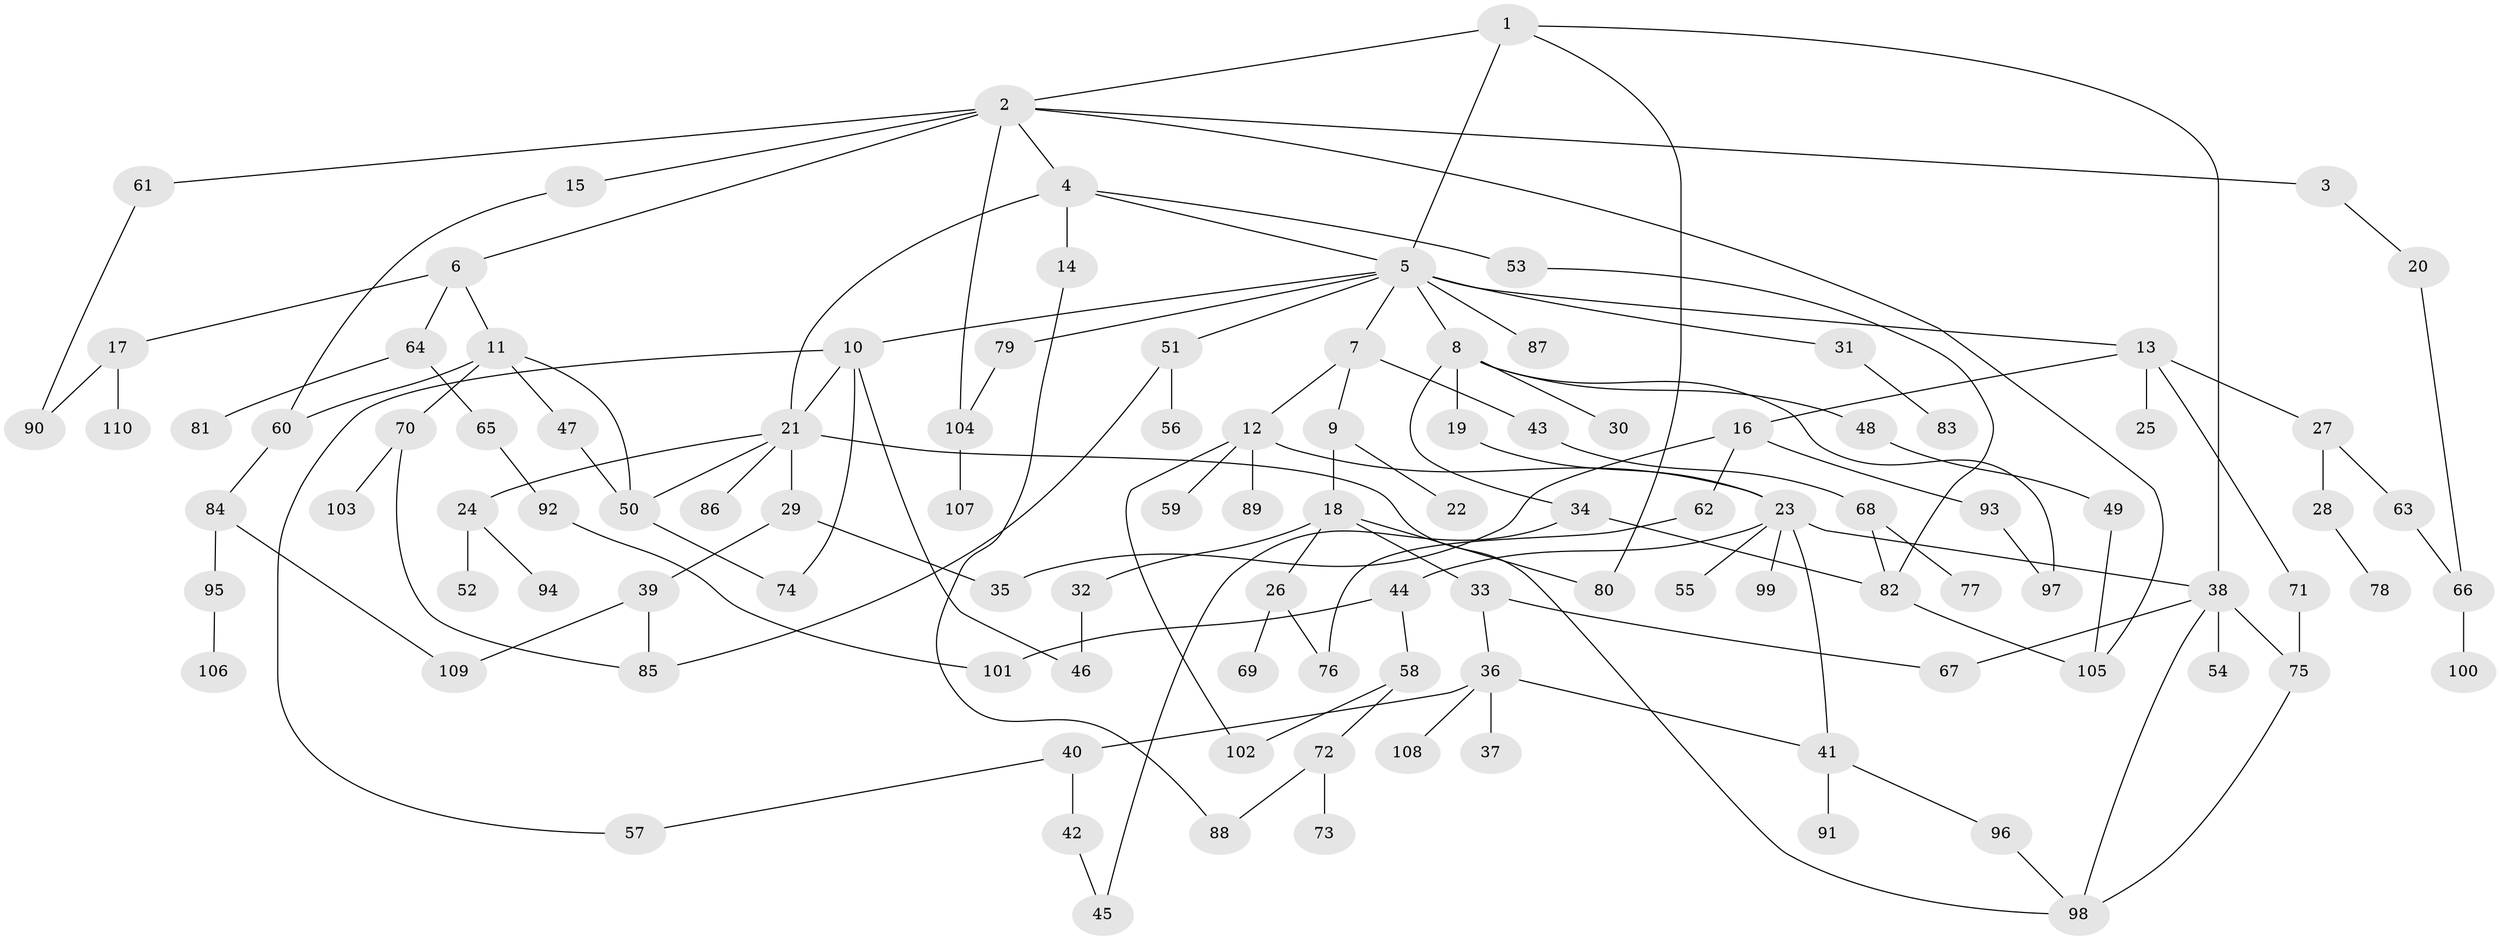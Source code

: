 // Generated by graph-tools (version 1.1) at 2025/10/02/27/25 16:10:51]
// undirected, 110 vertices, 143 edges
graph export_dot {
graph [start="1"]
  node [color=gray90,style=filled];
  1;
  2;
  3;
  4;
  5;
  6;
  7;
  8;
  9;
  10;
  11;
  12;
  13;
  14;
  15;
  16;
  17;
  18;
  19;
  20;
  21;
  22;
  23;
  24;
  25;
  26;
  27;
  28;
  29;
  30;
  31;
  32;
  33;
  34;
  35;
  36;
  37;
  38;
  39;
  40;
  41;
  42;
  43;
  44;
  45;
  46;
  47;
  48;
  49;
  50;
  51;
  52;
  53;
  54;
  55;
  56;
  57;
  58;
  59;
  60;
  61;
  62;
  63;
  64;
  65;
  66;
  67;
  68;
  69;
  70;
  71;
  72;
  73;
  74;
  75;
  76;
  77;
  78;
  79;
  80;
  81;
  82;
  83;
  84;
  85;
  86;
  87;
  88;
  89;
  90;
  91;
  92;
  93;
  94;
  95;
  96;
  97;
  98;
  99;
  100;
  101;
  102;
  103;
  104;
  105;
  106;
  107;
  108;
  109;
  110;
  1 -- 2;
  1 -- 5;
  1 -- 38;
  1 -- 80;
  2 -- 3;
  2 -- 4;
  2 -- 6;
  2 -- 15;
  2 -- 61;
  2 -- 104;
  2 -- 105;
  3 -- 20;
  4 -- 14;
  4 -- 53;
  4 -- 5;
  4 -- 21;
  5 -- 7;
  5 -- 8;
  5 -- 10;
  5 -- 13;
  5 -- 31;
  5 -- 51;
  5 -- 79;
  5 -- 87;
  6 -- 11;
  6 -- 17;
  6 -- 64;
  7 -- 9;
  7 -- 12;
  7 -- 43;
  8 -- 19;
  8 -- 30;
  8 -- 34;
  8 -- 48;
  8 -- 97;
  9 -- 18;
  9 -- 22;
  10 -- 21;
  10 -- 46;
  10 -- 57;
  10 -- 74;
  11 -- 47;
  11 -- 70;
  11 -- 50;
  11 -- 60;
  12 -- 59;
  12 -- 89;
  12 -- 102;
  12 -- 23;
  13 -- 16;
  13 -- 25;
  13 -- 27;
  13 -- 71;
  14 -- 88;
  15 -- 60;
  16 -- 62;
  16 -- 93;
  16 -- 35;
  17 -- 110;
  17 -- 90;
  18 -- 26;
  18 -- 32;
  18 -- 33;
  18 -- 80;
  19 -- 23;
  20 -- 66;
  21 -- 24;
  21 -- 29;
  21 -- 50;
  21 -- 86;
  21 -- 98;
  23 -- 44;
  23 -- 55;
  23 -- 99;
  23 -- 38;
  23 -- 41;
  24 -- 52;
  24 -- 94;
  26 -- 69;
  26 -- 76;
  27 -- 28;
  27 -- 63;
  28 -- 78;
  29 -- 35;
  29 -- 39;
  31 -- 83;
  32 -- 46;
  33 -- 36;
  33 -- 67;
  34 -- 45;
  34 -- 82;
  36 -- 37;
  36 -- 40;
  36 -- 41;
  36 -- 108;
  38 -- 54;
  38 -- 75;
  38 -- 98;
  38 -- 67;
  39 -- 85;
  39 -- 109;
  40 -- 42;
  40 -- 57;
  41 -- 91;
  41 -- 96;
  42 -- 45;
  43 -- 68;
  44 -- 58;
  44 -- 101;
  47 -- 50;
  48 -- 49;
  49 -- 105;
  50 -- 74;
  51 -- 56;
  51 -- 85;
  53 -- 82;
  58 -- 72;
  58 -- 102;
  60 -- 84;
  61 -- 90;
  62 -- 76;
  63 -- 66;
  64 -- 65;
  64 -- 81;
  65 -- 92;
  66 -- 100;
  68 -- 77;
  68 -- 82;
  70 -- 103;
  70 -- 85;
  71 -- 75;
  72 -- 73;
  72 -- 88;
  75 -- 98;
  79 -- 104;
  82 -- 105;
  84 -- 95;
  84 -- 109;
  92 -- 101;
  93 -- 97;
  95 -- 106;
  96 -- 98;
  104 -- 107;
}
